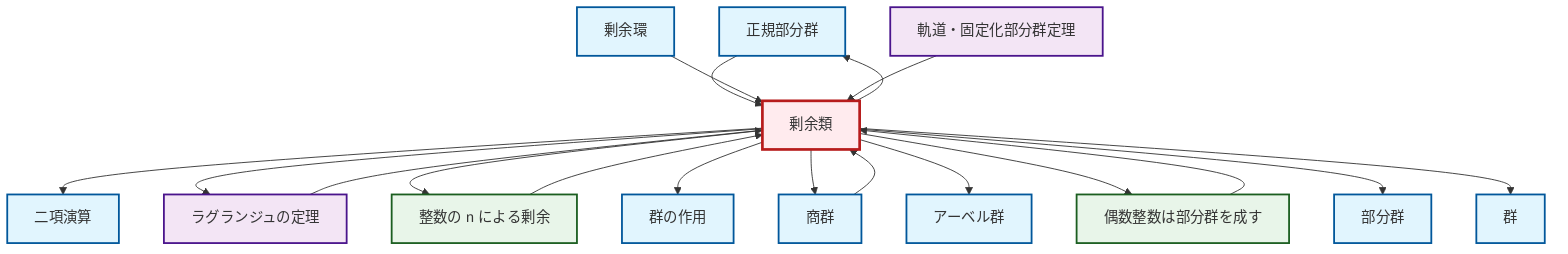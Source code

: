 graph TD
    classDef definition fill:#e1f5fe,stroke:#01579b,stroke-width:2px
    classDef theorem fill:#f3e5f5,stroke:#4a148c,stroke-width:2px
    classDef axiom fill:#fff3e0,stroke:#e65100,stroke-width:2px
    classDef example fill:#e8f5e9,stroke:#1b5e20,stroke-width:2px
    classDef current fill:#ffebee,stroke:#b71c1c,stroke-width:3px
    def-normal-subgroup["正規部分群"]:::definition
    def-quotient-ring["剰余環"]:::definition
    def-group["群"]:::definition
    def-binary-operation["二項演算"]:::definition
    def-coset["剰余類"]:::definition
    thm-lagrange["ラグランジュの定理"]:::theorem
    def-subgroup["部分群"]:::definition
    def-abelian-group["アーベル群"]:::definition
    ex-even-integers-subgroup["偶数整数は部分群を成す"]:::example
    def-group-action["群の作用"]:::definition
    thm-orbit-stabilizer["軌道・固定化部分群定理"]:::theorem
    ex-quotient-integers-mod-n["整数の n による剰余"]:::example
    def-quotient-group["商群"]:::definition
    def-coset --> def-binary-operation
    def-coset --> def-normal-subgroup
    def-coset --> thm-lagrange
    def-coset --> ex-quotient-integers-mod-n
    def-quotient-group --> def-coset
    def-coset --> def-group-action
    def-coset --> def-quotient-group
    def-normal-subgroup --> def-coset
    def-coset --> def-abelian-group
    def-coset --> ex-even-integers-subgroup
    ex-even-integers-subgroup --> def-coset
    def-quotient-ring --> def-coset
    ex-quotient-integers-mod-n --> def-coset
    def-coset --> def-subgroup
    thm-orbit-stabilizer --> def-coset
    def-coset --> def-group
    thm-lagrange --> def-coset
    class def-coset current
